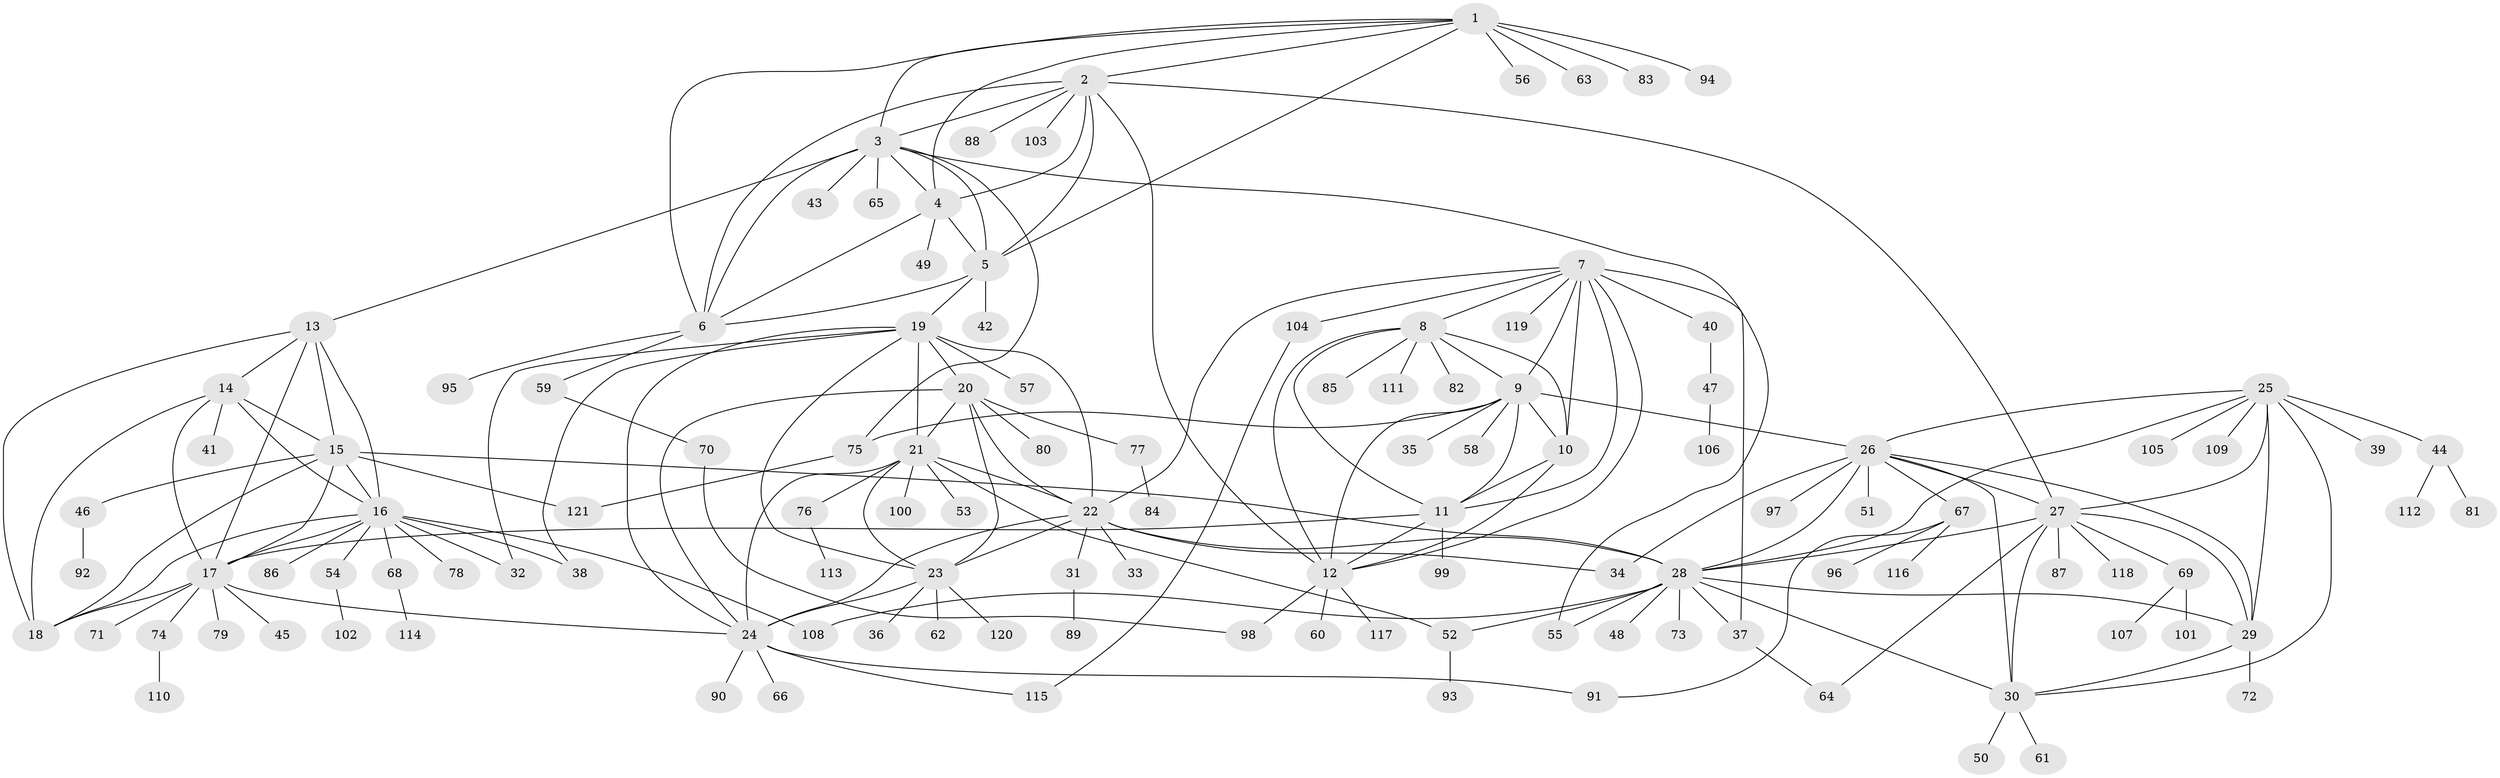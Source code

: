 // coarse degree distribution, {11: 0.023809523809523808, 7: 0.047619047619047616, 8: 0.03571428571428571, 4: 0.047619047619047616, 6: 0.023809523809523808, 9: 0.05952380952380952, 3: 0.05952380952380952, 10: 0.023809523809523808, 12: 0.011904761904761904, 2: 0.09523809523809523, 1: 0.5714285714285714}
// Generated by graph-tools (version 1.1) at 2025/19/03/04/25 18:19:49]
// undirected, 121 vertices, 189 edges
graph export_dot {
graph [start="1"]
  node [color=gray90,style=filled];
  1;
  2;
  3;
  4;
  5;
  6;
  7;
  8;
  9;
  10;
  11;
  12;
  13;
  14;
  15;
  16;
  17;
  18;
  19;
  20;
  21;
  22;
  23;
  24;
  25;
  26;
  27;
  28;
  29;
  30;
  31;
  32;
  33;
  34;
  35;
  36;
  37;
  38;
  39;
  40;
  41;
  42;
  43;
  44;
  45;
  46;
  47;
  48;
  49;
  50;
  51;
  52;
  53;
  54;
  55;
  56;
  57;
  58;
  59;
  60;
  61;
  62;
  63;
  64;
  65;
  66;
  67;
  68;
  69;
  70;
  71;
  72;
  73;
  74;
  75;
  76;
  77;
  78;
  79;
  80;
  81;
  82;
  83;
  84;
  85;
  86;
  87;
  88;
  89;
  90;
  91;
  92;
  93;
  94;
  95;
  96;
  97;
  98;
  99;
  100;
  101;
  102;
  103;
  104;
  105;
  106;
  107;
  108;
  109;
  110;
  111;
  112;
  113;
  114;
  115;
  116;
  117;
  118;
  119;
  120;
  121;
  1 -- 2;
  1 -- 3;
  1 -- 4;
  1 -- 5;
  1 -- 6;
  1 -- 56;
  1 -- 63;
  1 -- 83;
  1 -- 94;
  2 -- 3;
  2 -- 4;
  2 -- 5;
  2 -- 6;
  2 -- 12;
  2 -- 27;
  2 -- 88;
  2 -- 103;
  3 -- 4;
  3 -- 5;
  3 -- 6;
  3 -- 13;
  3 -- 43;
  3 -- 55;
  3 -- 65;
  3 -- 75;
  4 -- 5;
  4 -- 6;
  4 -- 49;
  5 -- 6;
  5 -- 19;
  5 -- 42;
  6 -- 59;
  6 -- 95;
  7 -- 8;
  7 -- 9;
  7 -- 10;
  7 -- 11;
  7 -- 12;
  7 -- 22;
  7 -- 37;
  7 -- 40;
  7 -- 104;
  7 -- 119;
  8 -- 9;
  8 -- 10;
  8 -- 11;
  8 -- 12;
  8 -- 82;
  8 -- 85;
  8 -- 111;
  9 -- 10;
  9 -- 11;
  9 -- 12;
  9 -- 26;
  9 -- 35;
  9 -- 58;
  9 -- 75;
  10 -- 11;
  10 -- 12;
  11 -- 12;
  11 -- 17;
  11 -- 99;
  12 -- 60;
  12 -- 98;
  12 -- 117;
  13 -- 14;
  13 -- 15;
  13 -- 16;
  13 -- 17;
  13 -- 18;
  14 -- 15;
  14 -- 16;
  14 -- 17;
  14 -- 18;
  14 -- 41;
  15 -- 16;
  15 -- 17;
  15 -- 18;
  15 -- 28;
  15 -- 46;
  15 -- 121;
  16 -- 17;
  16 -- 18;
  16 -- 32;
  16 -- 38;
  16 -- 54;
  16 -- 68;
  16 -- 78;
  16 -- 86;
  16 -- 108;
  17 -- 18;
  17 -- 24;
  17 -- 45;
  17 -- 71;
  17 -- 74;
  17 -- 79;
  19 -- 20;
  19 -- 21;
  19 -- 22;
  19 -- 23;
  19 -- 24;
  19 -- 32;
  19 -- 38;
  19 -- 57;
  20 -- 21;
  20 -- 22;
  20 -- 23;
  20 -- 24;
  20 -- 77;
  20 -- 80;
  21 -- 22;
  21 -- 23;
  21 -- 24;
  21 -- 52;
  21 -- 53;
  21 -- 76;
  21 -- 100;
  22 -- 23;
  22 -- 24;
  22 -- 28;
  22 -- 31;
  22 -- 33;
  22 -- 34;
  23 -- 24;
  23 -- 36;
  23 -- 62;
  23 -- 120;
  24 -- 66;
  24 -- 90;
  24 -- 91;
  24 -- 115;
  25 -- 26;
  25 -- 27;
  25 -- 28;
  25 -- 29;
  25 -- 30;
  25 -- 39;
  25 -- 44;
  25 -- 105;
  25 -- 109;
  26 -- 27;
  26 -- 28;
  26 -- 29;
  26 -- 30;
  26 -- 34;
  26 -- 51;
  26 -- 67;
  26 -- 97;
  27 -- 28;
  27 -- 29;
  27 -- 30;
  27 -- 64;
  27 -- 69;
  27 -- 87;
  27 -- 118;
  28 -- 29;
  28 -- 30;
  28 -- 37;
  28 -- 48;
  28 -- 52;
  28 -- 55;
  28 -- 73;
  28 -- 108;
  29 -- 30;
  29 -- 72;
  30 -- 50;
  30 -- 61;
  31 -- 89;
  37 -- 64;
  40 -- 47;
  44 -- 81;
  44 -- 112;
  46 -- 92;
  47 -- 106;
  52 -- 93;
  54 -- 102;
  59 -- 70;
  67 -- 91;
  67 -- 96;
  67 -- 116;
  68 -- 114;
  69 -- 101;
  69 -- 107;
  70 -- 98;
  74 -- 110;
  75 -- 121;
  76 -- 113;
  77 -- 84;
  104 -- 115;
}
